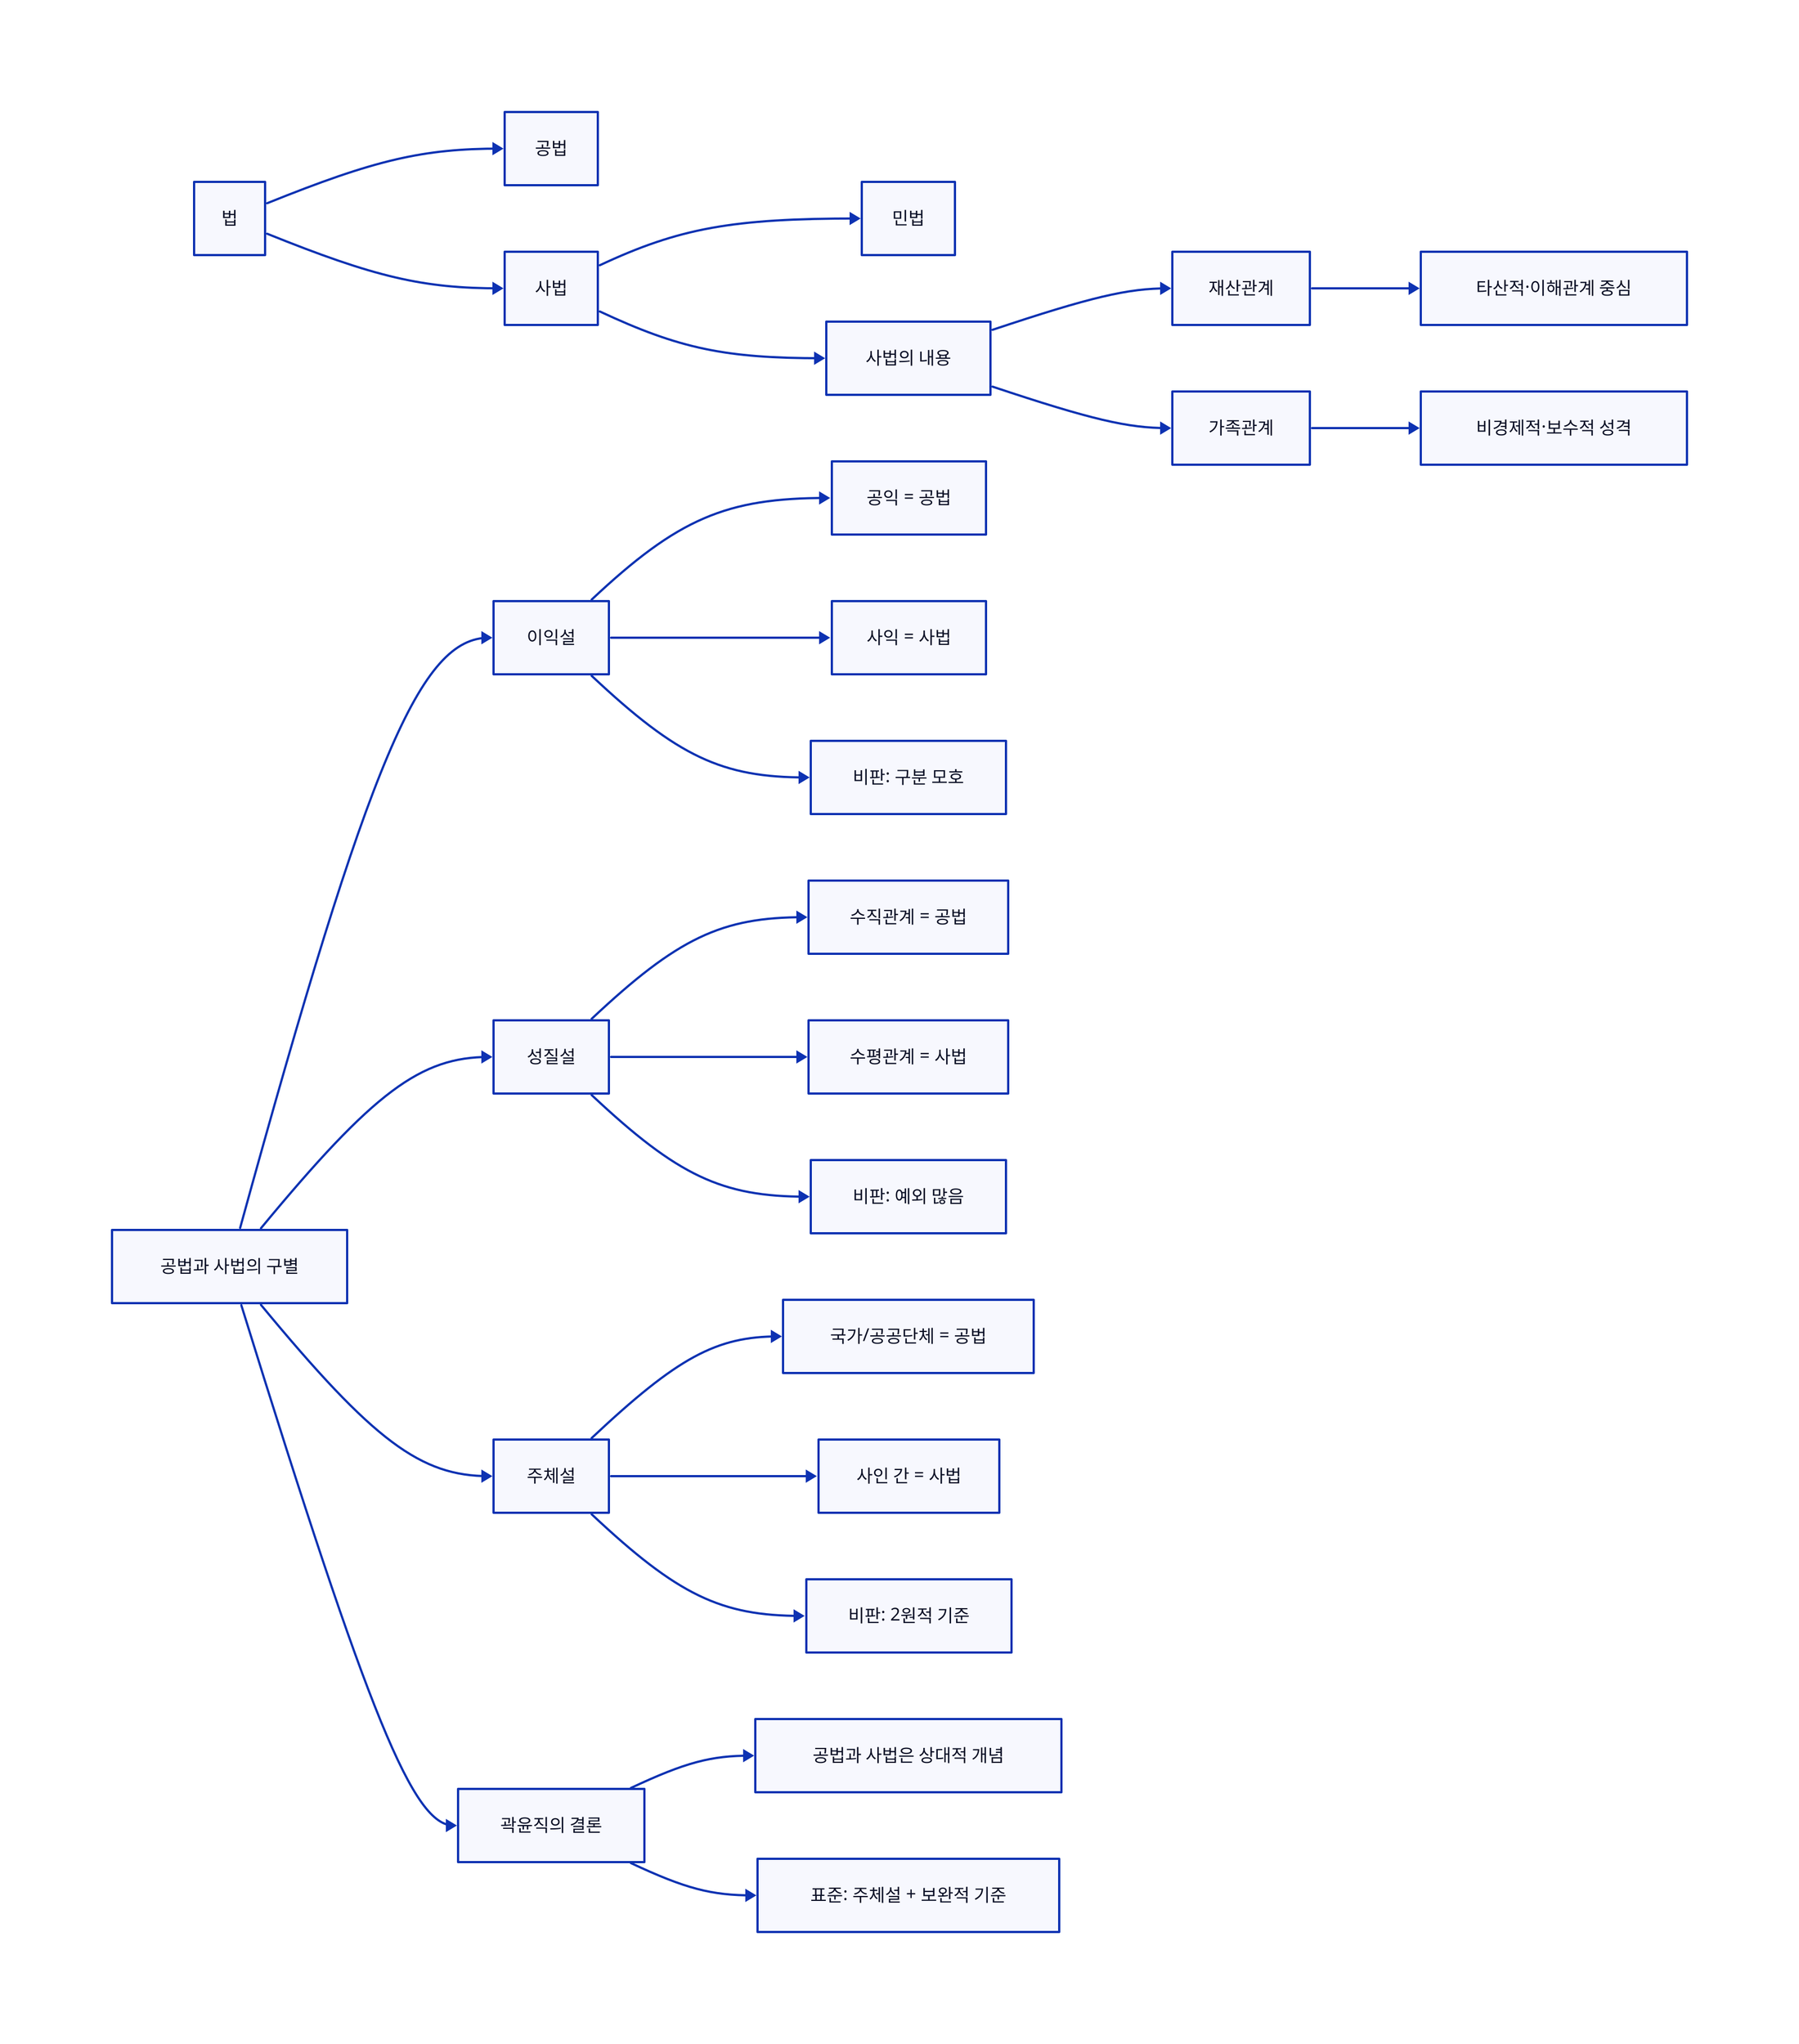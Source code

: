 # [2] 民法은 私法이다.d2
direction: right

"법" -> "공법"
"법" -> "사법"
"사법" -> "민법"

"공법과 사법의 구별" -> "이익설"
"공법과 사법의 구별" -> "성질설"
"공법과 사법의 구별" -> "주체설"

"이익설" -> "공익 = 공법"
"이익설" -> "사익 = 사법"
"이익설" -> "비판: 구분 모호"

"성질설" -> "수직관계 = 공법"
"성질설" -> "수평관계 = 사법"
"성질설" -> "비판: 예외 많음"

"주체설" -> "국가/공공단체 = 공법"
"주체설" -> "사인 간 = 사법"
"주체설" -> "비판: 2원적 기준"

"공법과 사법의 구별" -> "곽윤직의 결론"
"곽윤직의 결론" -> "공법과 사법은 상대적 개념"
"곽윤직의 결론" -> "표준: 주체설 + 보완적 기준"

"사법" -> "사법의 내용"
"사법의 내용" -> "재산관계"
"사법의 내용" -> "가족관계"
"재산관계" -> "타산적·이해관계 중심"
"가족관계" -> "비경제적·보수적 성격"